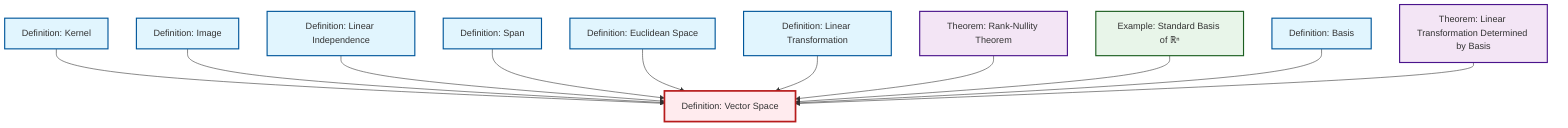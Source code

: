 graph TD
    classDef definition fill:#e1f5fe,stroke:#01579b,stroke-width:2px
    classDef theorem fill:#f3e5f5,stroke:#4a148c,stroke-width:2px
    classDef axiom fill:#fff3e0,stroke:#e65100,stroke-width:2px
    classDef example fill:#e8f5e9,stroke:#1b5e20,stroke-width:2px
    classDef current fill:#ffebee,stroke:#b71c1c,stroke-width:3px
    def-euclidean-space["Definition: Euclidean Space"]:::definition
    def-kernel["Definition: Kernel"]:::definition
    def-vector-space["Definition: Vector Space"]:::definition
    thm-linear-transformation-basis["Theorem: Linear Transformation Determined by Basis"]:::theorem
    def-linear-transformation["Definition: Linear Transformation"]:::definition
    def-linear-independence["Definition: Linear Independence"]:::definition
    def-image["Definition: Image"]:::definition
    def-basis["Definition: Basis"]:::definition
    def-span["Definition: Span"]:::definition
    thm-rank-nullity["Theorem: Rank-Nullity Theorem"]:::theorem
    ex-standard-basis-rn["Example: Standard Basis of ℝⁿ"]:::example
    def-kernel --> def-vector-space
    def-image --> def-vector-space
    def-linear-independence --> def-vector-space
    def-span --> def-vector-space
    def-euclidean-space --> def-vector-space
    def-linear-transformation --> def-vector-space
    thm-rank-nullity --> def-vector-space
    ex-standard-basis-rn --> def-vector-space
    def-basis --> def-vector-space
    thm-linear-transformation-basis --> def-vector-space
    class def-vector-space current